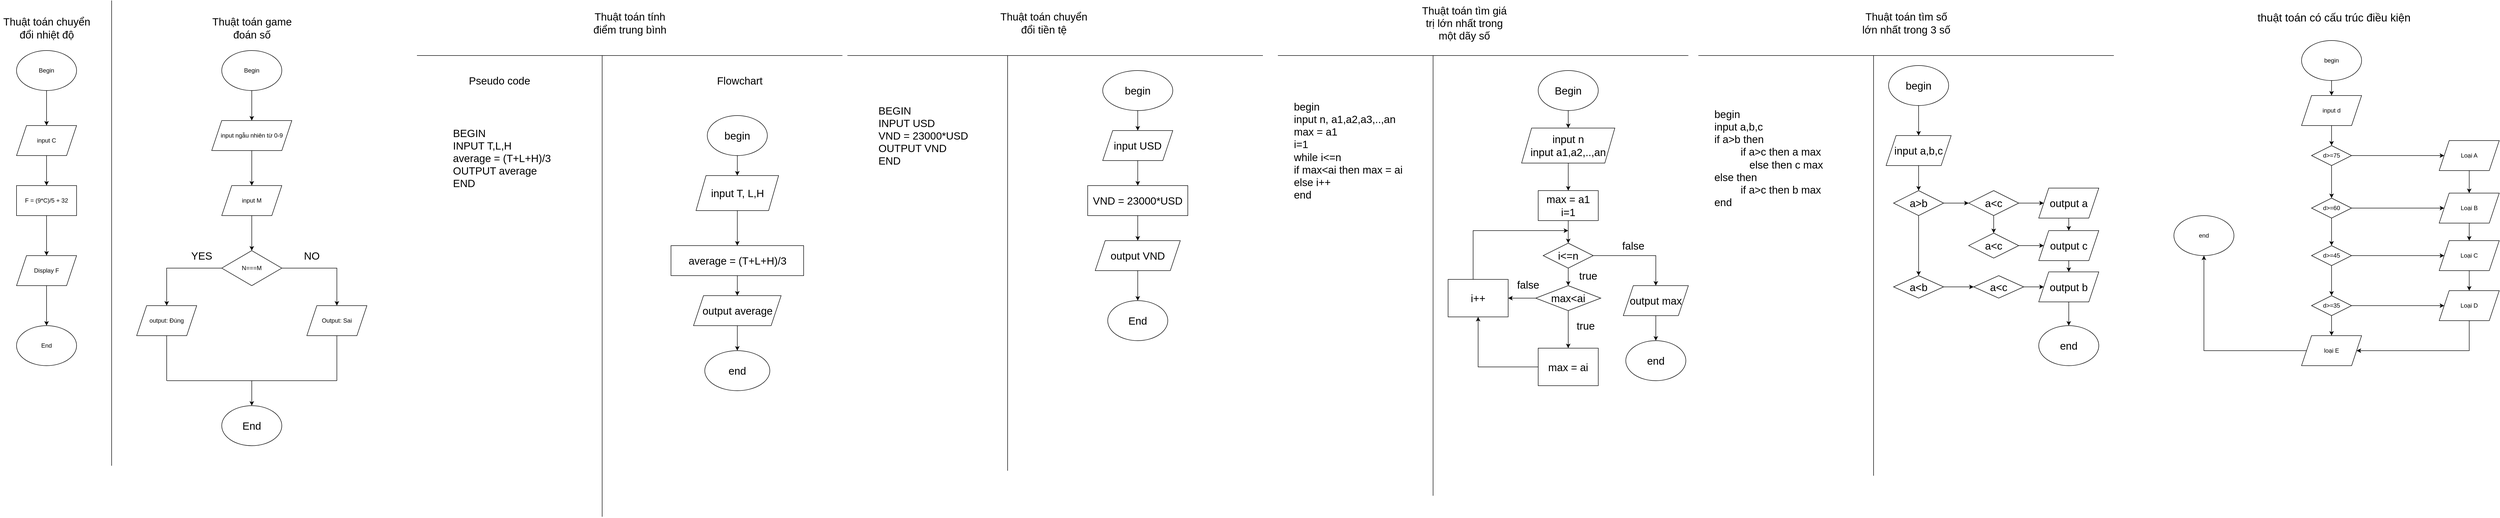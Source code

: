 <mxfile version="13.7.9" type="device"><diagram id="WIfAudCMwgCchS_trLzw" name="Page-1"><mxGraphModel dx="904" dy="567" grid="1" gridSize="10" guides="1" tooltips="1" connect="1" arrows="1" fold="1" page="1" pageScale="1" pageWidth="850" pageHeight="1100" math="0" shadow="0"><root><mxCell id="0"/><mxCell id="1" parent="0"/><mxCell id="JnDBuRIdVTkEspvH3c-V-14" value="" style="edgeStyle=orthogonalEdgeStyle;rounded=0;orthogonalLoop=1;jettySize=auto;html=1;" parent="1" source="JnDBuRIdVTkEspvH3c-V-12" target="JnDBuRIdVTkEspvH3c-V-13" edge="1"><mxGeometry relative="1" as="geometry"/></mxCell><mxCell id="JnDBuRIdVTkEspvH3c-V-12" value="Begin" style="ellipse;whiteSpace=wrap;html=1;" parent="1" vertex="1"><mxGeometry x="50" y="110" width="120" height="80" as="geometry"/></mxCell><mxCell id="JnDBuRIdVTkEspvH3c-V-16" value="" style="edgeStyle=orthogonalEdgeStyle;rounded=0;orthogonalLoop=1;jettySize=auto;html=1;" parent="1" source="JnDBuRIdVTkEspvH3c-V-13" target="JnDBuRIdVTkEspvH3c-V-15" edge="1"><mxGeometry relative="1" as="geometry"/></mxCell><mxCell id="JnDBuRIdVTkEspvH3c-V-13" value="input C" style="shape=parallelogram;perimeter=parallelogramPerimeter;whiteSpace=wrap;html=1;fixedSize=1;" parent="1" vertex="1"><mxGeometry x="50" y="260" width="120" height="60" as="geometry"/></mxCell><mxCell id="JnDBuRIdVTkEspvH3c-V-18" value="" style="edgeStyle=orthogonalEdgeStyle;rounded=0;orthogonalLoop=1;jettySize=auto;html=1;" parent="1" source="JnDBuRIdVTkEspvH3c-V-15" target="JnDBuRIdVTkEspvH3c-V-17" edge="1"><mxGeometry relative="1" as="geometry"/></mxCell><mxCell id="JnDBuRIdVTkEspvH3c-V-15" value="F = (9*C)/5 + 32" style="whiteSpace=wrap;html=1;" parent="1" vertex="1"><mxGeometry x="50" y="380" width="120" height="60" as="geometry"/></mxCell><mxCell id="JnDBuRIdVTkEspvH3c-V-20" value="" style="edgeStyle=orthogonalEdgeStyle;rounded=0;orthogonalLoop=1;jettySize=auto;html=1;" parent="1" source="JnDBuRIdVTkEspvH3c-V-17" target="JnDBuRIdVTkEspvH3c-V-19" edge="1"><mxGeometry relative="1" as="geometry"/></mxCell><mxCell id="JnDBuRIdVTkEspvH3c-V-17" value="Display F" style="shape=parallelogram;perimeter=parallelogramPerimeter;whiteSpace=wrap;html=1;fixedSize=1;" parent="1" vertex="1"><mxGeometry x="50" y="520" width="120" height="60" as="geometry"/></mxCell><mxCell id="JnDBuRIdVTkEspvH3c-V-19" value="End" style="ellipse;whiteSpace=wrap;html=1;" parent="1" vertex="1"><mxGeometry x="50" y="660" width="120" height="80" as="geometry"/></mxCell><mxCell id="JnDBuRIdVTkEspvH3c-V-21" value="Thuật toán chuyển đổi nhiệt độ" style="text;html=1;strokeColor=none;fillColor=none;align=center;verticalAlign=middle;whiteSpace=wrap;rounded=0;perimeterSpacing=3;fontSize=21;" parent="1" vertex="1"><mxGeometry x="17.5" y="30" width="185" height="70" as="geometry"/></mxCell><mxCell id="JnDBuRIdVTkEspvH3c-V-24" value="" style="edgeStyle=orthogonalEdgeStyle;rounded=0;orthogonalLoop=1;jettySize=auto;html=1;fontSize=21;" parent="1" source="JnDBuRIdVTkEspvH3c-V-22" target="JnDBuRIdVTkEspvH3c-V-23" edge="1"><mxGeometry relative="1" as="geometry"/></mxCell><mxCell id="JnDBuRIdVTkEspvH3c-V-22" value="Begin" style="ellipse;whiteSpace=wrap;html=1;" parent="1" vertex="1"><mxGeometry x="460" y="110" width="120" height="80" as="geometry"/></mxCell><mxCell id="JnDBuRIdVTkEspvH3c-V-26" value="" style="edgeStyle=orthogonalEdgeStyle;rounded=0;orthogonalLoop=1;jettySize=auto;html=1;fontSize=21;" parent="1" source="JnDBuRIdVTkEspvH3c-V-23" target="JnDBuRIdVTkEspvH3c-V-25" edge="1"><mxGeometry relative="1" as="geometry"/></mxCell><mxCell id="JnDBuRIdVTkEspvH3c-V-23" value="input ngẫu nhiên từ 0-9" style="shape=parallelogram;perimeter=parallelogramPerimeter;whiteSpace=wrap;html=1;fixedSize=1;" parent="1" vertex="1"><mxGeometry x="440" y="250" width="160" height="60" as="geometry"/></mxCell><mxCell id="JnDBuRIdVTkEspvH3c-V-28" value="" style="edgeStyle=orthogonalEdgeStyle;rounded=0;orthogonalLoop=1;jettySize=auto;html=1;fontSize=21;" parent="1" source="JnDBuRIdVTkEspvH3c-V-25" target="JnDBuRIdVTkEspvH3c-V-27" edge="1"><mxGeometry relative="1" as="geometry"/></mxCell><mxCell id="JnDBuRIdVTkEspvH3c-V-25" value="input M" style="shape=parallelogram;perimeter=parallelogramPerimeter;whiteSpace=wrap;html=1;fixedSize=1;" parent="1" vertex="1"><mxGeometry x="460" y="380" width="120" height="60" as="geometry"/></mxCell><mxCell id="JnDBuRIdVTkEspvH3c-V-30" value="" style="edgeStyle=orthogonalEdgeStyle;rounded=0;orthogonalLoop=1;jettySize=auto;html=1;fontSize=21;" parent="1" source="JnDBuRIdVTkEspvH3c-V-27" target="JnDBuRIdVTkEspvH3c-V-29" edge="1"><mxGeometry relative="1" as="geometry"/></mxCell><mxCell id="JnDBuRIdVTkEspvH3c-V-33" value="" style="edgeStyle=orthogonalEdgeStyle;rounded=0;orthogonalLoop=1;jettySize=auto;html=1;fontSize=21;" parent="1" source="JnDBuRIdVTkEspvH3c-V-27" target="JnDBuRIdVTkEspvH3c-V-32" edge="1"><mxGeometry relative="1" as="geometry"/></mxCell><mxCell id="JnDBuRIdVTkEspvH3c-V-27" value="N===M" style="rhombus;whiteSpace=wrap;html=1;" parent="1" vertex="1"><mxGeometry x="460" y="510" width="120" height="70" as="geometry"/></mxCell><mxCell id="JnDBuRIdVTkEspvH3c-V-29" value="output: Đúng" style="shape=parallelogram;perimeter=parallelogramPerimeter;whiteSpace=wrap;html=1;fixedSize=1;" parent="1" vertex="1"><mxGeometry x="290" y="620" width="120" height="60" as="geometry"/></mxCell><mxCell id="JnDBuRIdVTkEspvH3c-V-32" value="Output: Sai" style="shape=parallelogram;perimeter=parallelogramPerimeter;whiteSpace=wrap;html=1;fixedSize=1;" parent="1" vertex="1"><mxGeometry x="630" y="620" width="120" height="60" as="geometry"/></mxCell><mxCell id="JnDBuRIdVTkEspvH3c-V-38" value="End" style="ellipse;whiteSpace=wrap;html=1;fontSize=21;" parent="1" vertex="1"><mxGeometry x="460" y="820" width="120" height="80" as="geometry"/></mxCell><mxCell id="JnDBuRIdVTkEspvH3c-V-39" value="" style="endArrow=none;html=1;fontSize=21;" parent="1" edge="1"><mxGeometry width="50" height="50" relative="1" as="geometry"><mxPoint x="240" y="10" as="sourcePoint"/><mxPoint x="240" y="940" as="targetPoint"/></mxGeometry></mxCell><mxCell id="JnDBuRIdVTkEspvH3c-V-40" value="" style="endArrow=classic;html=1;fontSize=21;entryX=0.5;entryY=0;entryDx=0;entryDy=0;" parent="1" target="JnDBuRIdVTkEspvH3c-V-38" edge="1"><mxGeometry width="50" height="50" relative="1" as="geometry"><mxPoint x="520" y="770" as="sourcePoint"/><mxPoint x="350" y="780" as="targetPoint"/></mxGeometry></mxCell><mxCell id="JnDBuRIdVTkEspvH3c-V-41" value="" style="endArrow=none;html=1;fontSize=21;exitX=0.5;exitY=1;exitDx=0;exitDy=0;" parent="1" source="JnDBuRIdVTkEspvH3c-V-29" edge="1"><mxGeometry width="50" height="50" relative="1" as="geometry"><mxPoint x="450" y="840" as="sourcePoint"/><mxPoint x="350" y="770" as="targetPoint"/></mxGeometry></mxCell><mxCell id="JnDBuRIdVTkEspvH3c-V-43" value="" style="endArrow=none;html=1;fontSize=21;exitX=0.5;exitY=1;exitDx=0;exitDy=0;" parent="1" source="JnDBuRIdVTkEspvH3c-V-32" edge="1"><mxGeometry width="50" height="50" relative="1" as="geometry"><mxPoint x="450" y="840" as="sourcePoint"/><mxPoint x="690" y="770" as="targetPoint"/></mxGeometry></mxCell><mxCell id="JnDBuRIdVTkEspvH3c-V-44" value="YES" style="text;html=1;strokeColor=none;fillColor=none;align=center;verticalAlign=middle;whiteSpace=wrap;rounded=0;fontSize=21;" parent="1" vertex="1"><mxGeometry x="400" y="510" width="40" height="20" as="geometry"/></mxCell><mxCell id="JnDBuRIdVTkEspvH3c-V-45" value="NO" style="text;html=1;strokeColor=none;fillColor=none;align=center;verticalAlign=middle;whiteSpace=wrap;rounded=0;fontSize=21;" parent="1" vertex="1"><mxGeometry x="620" y="510" width="40" height="20" as="geometry"/></mxCell><mxCell id="JnDBuRIdVTkEspvH3c-V-47" value="" style="endArrow=none;html=1;fontSize=21;" parent="1" edge="1"><mxGeometry width="50" height="50" relative="1" as="geometry"><mxPoint x="350" y="770" as="sourcePoint"/><mxPoint x="690" y="770" as="targetPoint"/></mxGeometry></mxCell><mxCell id="JnDBuRIdVTkEspvH3c-V-48" value="Thuật toán game đoán số" style="text;html=1;strokeColor=none;fillColor=none;align=center;verticalAlign=middle;whiteSpace=wrap;rounded=0;perimeterSpacing=3;fontSize=21;" parent="1" vertex="1"><mxGeometry x="427.5" y="30" width="185" height="70" as="geometry"/></mxCell><mxCell id="JnDBuRIdVTkEspvH3c-V-56" value="" style="edgeStyle=orthogonalEdgeStyle;rounded=0;orthogonalLoop=1;jettySize=auto;html=1;fontSize=21;" parent="1" source="JnDBuRIdVTkEspvH3c-V-49" target="JnDBuRIdVTkEspvH3c-V-55" edge="1"><mxGeometry relative="1" as="geometry"/></mxCell><mxCell id="JnDBuRIdVTkEspvH3c-V-49" value="begin" style="ellipse;whiteSpace=wrap;html=1;fontSize=21;" parent="1" vertex="1"><mxGeometry x="1430" y="240" width="120" height="80" as="geometry"/></mxCell><mxCell id="JnDBuRIdVTkEspvH3c-V-50" value="Thuật toán tính điểm trung bình" style="text;html=1;strokeColor=none;fillColor=none;align=center;verticalAlign=middle;whiteSpace=wrap;rounded=0;perimeterSpacing=3;fontSize=21;" parent="1" vertex="1"><mxGeometry x="1183" y="20" width="185" height="70" as="geometry"/></mxCell><mxCell id="JnDBuRIdVTkEspvH3c-V-51" value="" style="endArrow=none;html=1;fontSize=21;" parent="1" edge="1"><mxGeometry width="50" height="50" relative="1" as="geometry"><mxPoint x="850" y="120" as="sourcePoint"/><mxPoint x="1700" y="120" as="targetPoint"/></mxGeometry></mxCell><mxCell id="JnDBuRIdVTkEspvH3c-V-52" value="" style="endArrow=none;html=1;fontSize=21;" parent="1" edge="1"><mxGeometry width="50" height="50" relative="1" as="geometry"><mxPoint x="1220" y="1042" as="sourcePoint"/><mxPoint x="1220" y="120" as="targetPoint"/></mxGeometry></mxCell><mxCell id="JnDBuRIdVTkEspvH3c-V-53" value="Pseudo code" style="text;html=1;strokeColor=none;fillColor=none;align=center;verticalAlign=middle;whiteSpace=wrap;rounded=0;fontSize=21;" parent="1" vertex="1"><mxGeometry x="940" y="160" width="150" height="20" as="geometry"/></mxCell><mxCell id="JnDBuRIdVTkEspvH3c-V-54" value="Flowchart" style="text;html=1;strokeColor=none;fillColor=none;align=center;verticalAlign=middle;whiteSpace=wrap;rounded=0;fontSize=21;" parent="1" vertex="1"><mxGeometry x="1470" y="160" width="50" height="20" as="geometry"/></mxCell><mxCell id="JnDBuRIdVTkEspvH3c-V-58" value="" style="edgeStyle=orthogonalEdgeStyle;rounded=0;orthogonalLoop=1;jettySize=auto;html=1;fontSize=21;" parent="1" source="JnDBuRIdVTkEspvH3c-V-55" target="JnDBuRIdVTkEspvH3c-V-57" edge="1"><mxGeometry relative="1" as="geometry"/></mxCell><mxCell id="JnDBuRIdVTkEspvH3c-V-55" value="input T, L,H" style="shape=parallelogram;perimeter=parallelogramPerimeter;whiteSpace=wrap;html=1;fixedSize=1;fontSize=21;" parent="1" vertex="1"><mxGeometry x="1407.5" y="360" width="165" height="70" as="geometry"/></mxCell><mxCell id="JnDBuRIdVTkEspvH3c-V-60" value="" style="edgeStyle=orthogonalEdgeStyle;rounded=0;orthogonalLoop=1;jettySize=auto;html=1;fontSize=21;" parent="1" source="JnDBuRIdVTkEspvH3c-V-57" target="JnDBuRIdVTkEspvH3c-V-59" edge="1"><mxGeometry relative="1" as="geometry"/></mxCell><mxCell id="JnDBuRIdVTkEspvH3c-V-57" value="average = (T+L+H)/3" style="whiteSpace=wrap;html=1;fontSize=21;" parent="1" vertex="1"><mxGeometry x="1357.5" y="500" width="265" height="60" as="geometry"/></mxCell><mxCell id="JnDBuRIdVTkEspvH3c-V-62" value="" style="edgeStyle=orthogonalEdgeStyle;rounded=0;orthogonalLoop=1;jettySize=auto;html=1;fontSize=21;" parent="1" source="JnDBuRIdVTkEspvH3c-V-59" target="JnDBuRIdVTkEspvH3c-V-61" edge="1"><mxGeometry relative="1" as="geometry"/></mxCell><mxCell id="JnDBuRIdVTkEspvH3c-V-59" value="output average" style="shape=parallelogram;perimeter=parallelogramPerimeter;whiteSpace=wrap;html=1;fixedSize=1;fontSize=21;" parent="1" vertex="1"><mxGeometry x="1402.5" y="600" width="175" height="60" as="geometry"/></mxCell><mxCell id="JnDBuRIdVTkEspvH3c-V-61" value="end" style="ellipse;whiteSpace=wrap;html=1;fontSize=21;" parent="1" vertex="1"><mxGeometry x="1425" y="710" width="130" height="80" as="geometry"/></mxCell><mxCell id="JnDBuRIdVTkEspvH3c-V-63" value="BEGIN&lt;br&gt;INPUT T,L,H&lt;br&gt;average = (T+L+H)/3&lt;br&gt;OUTPUT average&lt;br&gt;END" style="text;html=1;strokeColor=none;fillColor=none;align=left;verticalAlign=middle;whiteSpace=wrap;rounded=0;fontSize=21;" parent="1" vertex="1"><mxGeometry x="920" y="250" width="220" height="150" as="geometry"/></mxCell><mxCell id="JnDBuRIdVTkEspvH3c-V-64" value="Thuật toán chuyển đổi tiền tệ" style="text;html=1;strokeColor=none;fillColor=none;align=center;verticalAlign=middle;whiteSpace=wrap;rounded=0;perimeterSpacing=3;fontSize=21;" parent="1" vertex="1"><mxGeometry x="2010" y="20" width="185" height="70" as="geometry"/></mxCell><mxCell id="JnDBuRIdVTkEspvH3c-V-65" value="" style="endArrow=none;html=1;fontSize=21;" parent="1" edge="1"><mxGeometry width="50" height="50" relative="1" as="geometry"><mxPoint x="1710" y="120" as="sourcePoint"/><mxPoint x="2540" y="120" as="targetPoint"/></mxGeometry></mxCell><mxCell id="JnDBuRIdVTkEspvH3c-V-66" value="" style="endArrow=none;html=1;fontSize=21;" parent="1" edge="1"><mxGeometry width="50" height="50" relative="1" as="geometry"><mxPoint x="2030" y="120" as="sourcePoint"/><mxPoint x="2030" y="950" as="targetPoint"/></mxGeometry></mxCell><mxCell id="JnDBuRIdVTkEspvH3c-V-70" value="" style="edgeStyle=orthogonalEdgeStyle;rounded=0;orthogonalLoop=1;jettySize=auto;html=1;fontSize=21;" parent="1" source="JnDBuRIdVTkEspvH3c-V-68" target="JnDBuRIdVTkEspvH3c-V-69" edge="1"><mxGeometry relative="1" as="geometry"/></mxCell><mxCell id="JnDBuRIdVTkEspvH3c-V-68" value="begin" style="ellipse;whiteSpace=wrap;html=1;fontSize=21;" parent="1" vertex="1"><mxGeometry x="2220" y="150" width="140" height="80" as="geometry"/></mxCell><mxCell id="JnDBuRIdVTkEspvH3c-V-72" value="" style="edgeStyle=orthogonalEdgeStyle;rounded=0;orthogonalLoop=1;jettySize=auto;html=1;fontSize=21;" parent="1" source="JnDBuRIdVTkEspvH3c-V-69" target="JnDBuRIdVTkEspvH3c-V-71" edge="1"><mxGeometry relative="1" as="geometry"/></mxCell><mxCell id="JnDBuRIdVTkEspvH3c-V-69" value="input USD" style="shape=parallelogram;perimeter=parallelogramPerimeter;whiteSpace=wrap;html=1;fixedSize=1;fontSize=21;" parent="1" vertex="1"><mxGeometry x="2220" y="270" width="140" height="60" as="geometry"/></mxCell><mxCell id="JnDBuRIdVTkEspvH3c-V-74" value="" style="edgeStyle=orthogonalEdgeStyle;rounded=0;orthogonalLoop=1;jettySize=auto;html=1;fontSize=21;" parent="1" source="JnDBuRIdVTkEspvH3c-V-71" target="JnDBuRIdVTkEspvH3c-V-73" edge="1"><mxGeometry relative="1" as="geometry"/></mxCell><mxCell id="JnDBuRIdVTkEspvH3c-V-71" value="VND = 23000*USD" style="whiteSpace=wrap;html=1;fontSize=21;" parent="1" vertex="1"><mxGeometry x="2190" y="380" width="200" height="60" as="geometry"/></mxCell><mxCell id="JnDBuRIdVTkEspvH3c-V-76" value="" style="edgeStyle=orthogonalEdgeStyle;rounded=0;orthogonalLoop=1;jettySize=auto;html=1;fontSize=21;" parent="1" source="JnDBuRIdVTkEspvH3c-V-73" target="JnDBuRIdVTkEspvH3c-V-75" edge="1"><mxGeometry relative="1" as="geometry"/></mxCell><mxCell id="JnDBuRIdVTkEspvH3c-V-73" value="output VND" style="shape=parallelogram;perimeter=parallelogramPerimeter;whiteSpace=wrap;html=1;fixedSize=1;fontSize=21;" parent="1" vertex="1"><mxGeometry x="2205" y="490" width="170" height="60" as="geometry"/></mxCell><mxCell id="JnDBuRIdVTkEspvH3c-V-75" value="End" style="ellipse;whiteSpace=wrap;html=1;fontSize=21;" parent="1" vertex="1"><mxGeometry x="2230" y="610" width="120" height="80" as="geometry"/></mxCell><mxCell id="JnDBuRIdVTkEspvH3c-V-78" value="BEGIN&lt;br&gt;INPUT USD&lt;br&gt;VND = 23000*USD&lt;br&gt;OUTPUT VND&lt;br&gt;END" style="text;html=1;align=left;verticalAlign=middle;resizable=0;points=[];autosize=1;fontSize=21;" parent="1" vertex="1"><mxGeometry x="1770" y="215" width="190" height="130" as="geometry"/></mxCell><mxCell id="JnDBuRIdVTkEspvH3c-V-80" value="" style="endArrow=none;html=1;fontSize=21;" parent="1" edge="1"><mxGeometry width="50" height="50" relative="1" as="geometry"><mxPoint x="2570" y="120" as="sourcePoint"/><mxPoint x="3390" y="120" as="targetPoint"/></mxGeometry></mxCell><mxCell id="JnDBuRIdVTkEspvH3c-V-81" value="Thuật toán tìm giá trị lớn nhất trong một dãy số" style="text;html=1;strokeColor=none;fillColor=none;align=center;verticalAlign=middle;whiteSpace=wrap;rounded=0;perimeterSpacing=3;fontSize=21;" parent="1" vertex="1"><mxGeometry x="2850" y="20" width="185" height="70" as="geometry"/></mxCell><mxCell id="JnDBuRIdVTkEspvH3c-V-82" value="" style="endArrow=none;html=1;fontSize=21;" parent="1" edge="1"><mxGeometry width="50" height="50" relative="1" as="geometry"><mxPoint x="2880" y="120" as="sourcePoint"/><mxPoint x="2880" y="1000" as="targetPoint"/></mxGeometry></mxCell><mxCell id="JnDBuRIdVTkEspvH3c-V-85" value="" style="edgeStyle=orthogonalEdgeStyle;rounded=0;orthogonalLoop=1;jettySize=auto;html=1;fontSize=21;" parent="1" source="JnDBuRIdVTkEspvH3c-V-83" target="JnDBuRIdVTkEspvH3c-V-84" edge="1"><mxGeometry relative="1" as="geometry"/></mxCell><mxCell id="JnDBuRIdVTkEspvH3c-V-83" value="Begin" style="ellipse;whiteSpace=wrap;html=1;fontSize=21;" parent="1" vertex="1"><mxGeometry x="3090" y="150" width="120" height="80" as="geometry"/></mxCell><mxCell id="JnDBuRIdVTkEspvH3c-V-107" value="" style="edgeStyle=orthogonalEdgeStyle;rounded=0;orthogonalLoop=1;jettySize=auto;html=1;fontSize=21;" parent="1" source="JnDBuRIdVTkEspvH3c-V-84" target="JnDBuRIdVTkEspvH3c-V-106" edge="1"><mxGeometry relative="1" as="geometry"/></mxCell><mxCell id="JnDBuRIdVTkEspvH3c-V-84" value="input n&lt;br&gt;input a1,a2,..,an" style="shape=parallelogram;perimeter=parallelogramPerimeter;whiteSpace=wrap;html=1;fixedSize=1;fontSize=21;" parent="1" vertex="1"><mxGeometry x="3056.88" y="265" width="186.25" height="70" as="geometry"/></mxCell><mxCell id="JnDBuRIdVTkEspvH3c-V-105" value="begin&lt;br&gt;input n, a1,a2,a3,..,an&lt;br&gt;max = a1&lt;br&gt;i=1&lt;br&gt;while i&amp;lt;=n&lt;br&gt;if max&amp;lt;ai then max = ai&lt;br&gt;else i++&lt;br&gt;end" style="text;html=1;strokeColor=none;fillColor=none;align=left;verticalAlign=middle;whiteSpace=wrap;rounded=0;fontSize=21;" parent="1" vertex="1"><mxGeometry x="2600" y="180" width="230" height="260" as="geometry"/></mxCell><mxCell id="JnDBuRIdVTkEspvH3c-V-109" value="" style="edgeStyle=orthogonalEdgeStyle;rounded=0;orthogonalLoop=1;jettySize=auto;html=1;fontSize=21;" parent="1" source="JnDBuRIdVTkEspvH3c-V-106" target="JnDBuRIdVTkEspvH3c-V-108" edge="1"><mxGeometry relative="1" as="geometry"/></mxCell><mxCell id="JnDBuRIdVTkEspvH3c-V-120" value="" style="edgeStyle=orthogonalEdgeStyle;rounded=0;orthogonalLoop=1;jettySize=auto;html=1;fontSize=21;exitX=1;exitY=0.5;exitDx=0;exitDy=0;" parent="1" source="JnDBuRIdVTkEspvH3c-V-108" target="JnDBuRIdVTkEspvH3c-V-119" edge="1"><mxGeometry relative="1" as="geometry"><Array as="points"><mxPoint x="3325" y="520"/></Array></mxGeometry></mxCell><mxCell id="JnDBuRIdVTkEspvH3c-V-106" value="max = a1&lt;br&gt;i=1" style="whiteSpace=wrap;html=1;fontSize=21;" parent="1" vertex="1"><mxGeometry x="3089.995" y="390" width="120" height="60" as="geometry"/></mxCell><mxCell id="JnDBuRIdVTkEspvH3c-V-111" value="" style="edgeStyle=orthogonalEdgeStyle;rounded=0;orthogonalLoop=1;jettySize=auto;html=1;fontSize=21;" parent="1" source="JnDBuRIdVTkEspvH3c-V-108" target="JnDBuRIdVTkEspvH3c-V-110" edge="1"><mxGeometry relative="1" as="geometry"/></mxCell><mxCell id="JnDBuRIdVTkEspvH3c-V-108" value="i&amp;lt;=n" style="rhombus;whiteSpace=wrap;html=1;fontSize=21;" parent="1" vertex="1"><mxGeometry x="3099.99" y="495" width="100" height="50" as="geometry"/></mxCell><mxCell id="JnDBuRIdVTkEspvH3c-V-113" value="" style="edgeStyle=orthogonalEdgeStyle;rounded=0;orthogonalLoop=1;jettySize=auto;html=1;fontSize=21;" parent="1" source="JnDBuRIdVTkEspvH3c-V-110" target="JnDBuRIdVTkEspvH3c-V-112" edge="1"><mxGeometry relative="1" as="geometry"/></mxCell><mxCell id="JnDBuRIdVTkEspvH3c-V-125" style="edgeStyle=orthogonalEdgeStyle;rounded=0;orthogonalLoop=1;jettySize=auto;html=1;exitX=0;exitY=0.5;exitDx=0;exitDy=0;entryX=1;entryY=0.5;entryDx=0;entryDy=0;fontSize=21;" parent="1" source="JnDBuRIdVTkEspvH3c-V-110" target="JnDBuRIdVTkEspvH3c-V-114" edge="1"><mxGeometry relative="1" as="geometry"/></mxCell><mxCell id="JnDBuRIdVTkEspvH3c-V-110" value="max&amp;lt;ai" style="rhombus;whiteSpace=wrap;html=1;fontSize=21;" parent="1" vertex="1"><mxGeometry x="3084.99" y="580" width="130.01" height="50" as="geometry"/></mxCell><mxCell id="JnDBuRIdVTkEspvH3c-V-115" value="" style="edgeStyle=orthogonalEdgeStyle;rounded=0;orthogonalLoop=1;jettySize=auto;html=1;fontSize=21;" parent="1" source="JnDBuRIdVTkEspvH3c-V-112" target="JnDBuRIdVTkEspvH3c-V-114" edge="1"><mxGeometry relative="1" as="geometry"/></mxCell><mxCell id="JnDBuRIdVTkEspvH3c-V-112" value="max = ai" style="whiteSpace=wrap;html=1;fontSize=21;" parent="1" vertex="1"><mxGeometry x="3089.99" y="705" width="120" height="75" as="geometry"/></mxCell><mxCell id="JnDBuRIdVTkEspvH3c-V-116" style="edgeStyle=orthogonalEdgeStyle;rounded=0;orthogonalLoop=1;jettySize=auto;html=1;fontSize=21;" parent="1" source="JnDBuRIdVTkEspvH3c-V-114" edge="1"><mxGeometry relative="1" as="geometry"><mxPoint x="3150" y="470" as="targetPoint"/><Array as="points"><mxPoint x="2960" y="470"/></Array></mxGeometry></mxCell><mxCell id="JnDBuRIdVTkEspvH3c-V-114" value="i++" style="whiteSpace=wrap;html=1;fontSize=21;" parent="1" vertex="1"><mxGeometry x="2910" y="567.5" width="120" height="75" as="geometry"/></mxCell><mxCell id="JnDBuRIdVTkEspvH3c-V-123" value="" style="edgeStyle=orthogonalEdgeStyle;rounded=0;orthogonalLoop=1;jettySize=auto;html=1;fontSize=21;" parent="1" source="JnDBuRIdVTkEspvH3c-V-119" target="JnDBuRIdVTkEspvH3c-V-122" edge="1"><mxGeometry relative="1" as="geometry"/></mxCell><mxCell id="JnDBuRIdVTkEspvH3c-V-119" value="output max" style="shape=parallelogram;perimeter=parallelogramPerimeter;whiteSpace=wrap;html=1;fixedSize=1;fontSize=21;" parent="1" vertex="1"><mxGeometry x="3260" y="580" width="130.01" height="60" as="geometry"/></mxCell><mxCell id="JnDBuRIdVTkEspvH3c-V-122" value="end" style="ellipse;whiteSpace=wrap;html=1;fontSize=21;" parent="1" vertex="1"><mxGeometry x="3265.005" y="690" width="120" height="80" as="geometry"/></mxCell><mxCell id="JnDBuRIdVTkEspvH3c-V-124" style="edgeStyle=orthogonalEdgeStyle;rounded=0;orthogonalLoop=1;jettySize=auto;html=1;exitX=0.5;exitY=1;exitDx=0;exitDy=0;fontSize=21;" parent="1" source="JnDBuRIdVTkEspvH3c-V-119" target="JnDBuRIdVTkEspvH3c-V-119" edge="1"><mxGeometry relative="1" as="geometry"/></mxCell><mxCell id="JnDBuRIdVTkEspvH3c-V-126" value="true" style="text;html=1;strokeColor=none;fillColor=none;align=center;verticalAlign=middle;whiteSpace=wrap;rounded=0;fontSize=21;" parent="1" vertex="1"><mxGeometry x="3160" y="550" width="60" height="20" as="geometry"/></mxCell><mxCell id="JnDBuRIdVTkEspvH3c-V-128" value="true" style="text;html=1;strokeColor=none;fillColor=none;align=center;verticalAlign=middle;whiteSpace=wrap;rounded=0;fontSize=21;" parent="1" vertex="1"><mxGeometry x="3155" y="650" width="60" height="20" as="geometry"/></mxCell><mxCell id="JnDBuRIdVTkEspvH3c-V-132" value="false" style="text;html=1;strokeColor=none;fillColor=none;align=center;verticalAlign=middle;whiteSpace=wrap;rounded=0;fontSize=21;" parent="1" vertex="1"><mxGeometry x="3250" y="490" width="60" height="20" as="geometry"/></mxCell><mxCell id="JnDBuRIdVTkEspvH3c-V-135" value="false" style="text;html=1;strokeColor=none;fillColor=none;align=center;verticalAlign=middle;whiteSpace=wrap;rounded=0;fontSize=21;" parent="1" vertex="1"><mxGeometry x="3039.99" y="567.5" width="60" height="20" as="geometry"/></mxCell><mxCell id="JnDBuRIdVTkEspvH3c-V-136" value="Thuật toán tìm số lớn nhất trong 3 số" style="text;html=1;strokeColor=none;fillColor=none;align=center;verticalAlign=middle;whiteSpace=wrap;rounded=0;perimeterSpacing=3;fontSize=21;" parent="1" vertex="1"><mxGeometry x="3733" y="20" width="185" height="70" as="geometry"/></mxCell><mxCell id="JnDBuRIdVTkEspvH3c-V-137" value="" style="endArrow=none;html=1;fontSize=21;" parent="1" edge="1"><mxGeometry width="50" height="50" relative="1" as="geometry"><mxPoint x="3410" y="120" as="sourcePoint"/><mxPoint x="4240" y="120" as="targetPoint"/></mxGeometry></mxCell><mxCell id="JnDBuRIdVTkEspvH3c-V-138" value="" style="endArrow=none;html=1;fontSize=21;" parent="1" edge="1"><mxGeometry width="50" height="50" relative="1" as="geometry"><mxPoint x="3760" y="960" as="sourcePoint"/><mxPoint x="3760" y="120" as="targetPoint"/></mxGeometry></mxCell><mxCell id="JnDBuRIdVTkEspvH3c-V-139" value="begin&lt;br&gt;input a,b,c&lt;br&gt;if a&amp;gt;b then&lt;br&gt;&amp;nbsp; &amp;nbsp; &amp;nbsp; &amp;nbsp; &amp;nbsp;if a&amp;gt;c then a max&lt;br&gt;&amp;nbsp; &amp;nbsp; &amp;nbsp; &amp;nbsp; &amp;nbsp; &amp;nbsp; else then c max&lt;br&gt;else then&lt;br&gt;&amp;nbsp; &amp;nbsp; &amp;nbsp; &amp;nbsp; &amp;nbsp;if a&amp;gt;c then b max&lt;br&gt;end" style="text;html=1;strokeColor=none;fillColor=none;align=left;verticalAlign=middle;whiteSpace=wrap;rounded=0;fontSize=21;" parent="1" vertex="1"><mxGeometry x="3440" y="195" width="230" height="260" as="geometry"/></mxCell><mxCell id="JnDBuRIdVTkEspvH3c-V-142" value="" style="edgeStyle=orthogonalEdgeStyle;rounded=0;orthogonalLoop=1;jettySize=auto;html=1;fontSize=21;" parent="1" source="JnDBuRIdVTkEspvH3c-V-140" target="JnDBuRIdVTkEspvH3c-V-141" edge="1"><mxGeometry relative="1" as="geometry"/></mxCell><mxCell id="JnDBuRIdVTkEspvH3c-V-140" value="begin" style="ellipse;whiteSpace=wrap;html=1;fontSize=21;align=center;" parent="1" vertex="1"><mxGeometry x="3790" y="140" width="120" height="80" as="geometry"/></mxCell><mxCell id="JnDBuRIdVTkEspvH3c-V-144" value="" style="edgeStyle=orthogonalEdgeStyle;rounded=0;orthogonalLoop=1;jettySize=auto;html=1;fontSize=21;" parent="1" source="JnDBuRIdVTkEspvH3c-V-141" target="JnDBuRIdVTkEspvH3c-V-143" edge="1"><mxGeometry relative="1" as="geometry"/></mxCell><mxCell id="JnDBuRIdVTkEspvH3c-V-141" value="input a,b,c" style="shape=parallelogram;perimeter=parallelogramPerimeter;whiteSpace=wrap;html=1;fixedSize=1;fontSize=21;align=center;" parent="1" vertex="1"><mxGeometry x="3785" y="280" width="130" height="60" as="geometry"/></mxCell><mxCell id="JnDBuRIdVTkEspvH3c-V-148" value="" style="edgeStyle=orthogonalEdgeStyle;rounded=0;orthogonalLoop=1;jettySize=auto;html=1;fontSize=21;" parent="1" source="JnDBuRIdVTkEspvH3c-V-143" target="JnDBuRIdVTkEspvH3c-V-147" edge="1"><mxGeometry relative="1" as="geometry"/></mxCell><mxCell id="JnDBuRIdVTkEspvH3c-V-154" value="" style="edgeStyle=orthogonalEdgeStyle;rounded=0;orthogonalLoop=1;jettySize=auto;html=1;fontSize=21;" parent="1" source="JnDBuRIdVTkEspvH3c-V-143" target="JnDBuRIdVTkEspvH3c-V-153" edge="1"><mxGeometry relative="1" as="geometry"/></mxCell><mxCell id="JnDBuRIdVTkEspvH3c-V-143" value="a&amp;gt;b" style="rhombus;whiteSpace=wrap;html=1;fontSize=21;align=center;" parent="1" vertex="1"><mxGeometry x="3800" y="390" width="100" height="50" as="geometry"/></mxCell><mxCell id="JnDBuRIdVTkEspvH3c-V-152" value="" style="edgeStyle=orthogonalEdgeStyle;rounded=0;orthogonalLoop=1;jettySize=auto;html=1;fontSize=21;" parent="1" source="JnDBuRIdVTkEspvH3c-V-147" target="JnDBuRIdVTkEspvH3c-V-151" edge="1"><mxGeometry relative="1" as="geometry"/></mxCell><mxCell id="JnDBuRIdVTkEspvH3c-V-156" value="" style="edgeStyle=orthogonalEdgeStyle;rounded=0;orthogonalLoop=1;jettySize=auto;html=1;fontSize=21;" parent="1" source="JnDBuRIdVTkEspvH3c-V-147" target="JnDBuRIdVTkEspvH3c-V-155" edge="1"><mxGeometry relative="1" as="geometry"/></mxCell><mxCell id="JnDBuRIdVTkEspvH3c-V-147" value="a&amp;lt;c" style="rhombus;whiteSpace=wrap;html=1;fontSize=21;align=center;" parent="1" vertex="1"><mxGeometry x="3950" y="390" width="100" height="50" as="geometry"/></mxCell><mxCell id="JnDBuRIdVTkEspvH3c-V-166" style="edgeStyle=orthogonalEdgeStyle;rounded=0;orthogonalLoop=1;jettySize=auto;html=1;exitX=0.5;exitY=1;exitDx=0;exitDy=0;fontSize=21;" parent="1" source="JnDBuRIdVTkEspvH3c-V-151" target="JnDBuRIdVTkEspvH3c-V-159" edge="1"><mxGeometry relative="1" as="geometry"/></mxCell><mxCell id="JnDBuRIdVTkEspvH3c-V-151" value="output a" style="shape=parallelogram;perimeter=parallelogramPerimeter;whiteSpace=wrap;html=1;fixedSize=1;fontSize=21;" parent="1" vertex="1"><mxGeometry x="4090" y="385" width="120" height="60" as="geometry"/></mxCell><mxCell id="JnDBuRIdVTkEspvH3c-V-162" value="" style="edgeStyle=orthogonalEdgeStyle;rounded=0;orthogonalLoop=1;jettySize=auto;html=1;fontSize=21;" parent="1" source="JnDBuRIdVTkEspvH3c-V-153" target="JnDBuRIdVTkEspvH3c-V-161" edge="1"><mxGeometry relative="1" as="geometry"/></mxCell><mxCell id="JnDBuRIdVTkEspvH3c-V-153" value="a&amp;lt;b" style="rhombus;whiteSpace=wrap;html=1;fontSize=21;" parent="1" vertex="1"><mxGeometry x="3800" y="560" width="100" height="45" as="geometry"/></mxCell><mxCell id="JnDBuRIdVTkEspvH3c-V-160" style="edgeStyle=orthogonalEdgeStyle;rounded=0;orthogonalLoop=1;jettySize=auto;html=1;exitX=1;exitY=0.5;exitDx=0;exitDy=0;entryX=0;entryY=0.5;entryDx=0;entryDy=0;fontSize=21;" parent="1" source="JnDBuRIdVTkEspvH3c-V-155" target="JnDBuRIdVTkEspvH3c-V-159" edge="1"><mxGeometry relative="1" as="geometry"/></mxCell><mxCell id="JnDBuRIdVTkEspvH3c-V-155" value="a&amp;lt;c" style="rhombus;whiteSpace=wrap;html=1;fontSize=21;align=center;" parent="1" vertex="1"><mxGeometry x="3950" y="475" width="100" height="50" as="geometry"/></mxCell><mxCell id="JnDBuRIdVTkEspvH3c-V-167" style="edgeStyle=orthogonalEdgeStyle;rounded=0;orthogonalLoop=1;jettySize=auto;html=1;exitX=0.5;exitY=1;exitDx=0;exitDy=0;fontSize=21;" parent="1" source="JnDBuRIdVTkEspvH3c-V-159" target="JnDBuRIdVTkEspvH3c-V-164" edge="1"><mxGeometry relative="1" as="geometry"/></mxCell><mxCell id="JnDBuRIdVTkEspvH3c-V-159" value="output c" style="shape=parallelogram;perimeter=parallelogramPerimeter;whiteSpace=wrap;html=1;fixedSize=1;fontSize=21;align=center;" parent="1" vertex="1"><mxGeometry x="4090" y="470" width="120" height="60" as="geometry"/></mxCell><mxCell id="JnDBuRIdVTkEspvH3c-V-165" style="edgeStyle=orthogonalEdgeStyle;rounded=0;orthogonalLoop=1;jettySize=auto;html=1;exitX=1;exitY=0.5;exitDx=0;exitDy=0;entryX=0;entryY=0.5;entryDx=0;entryDy=0;fontSize=21;" parent="1" source="JnDBuRIdVTkEspvH3c-V-161" target="JnDBuRIdVTkEspvH3c-V-164" edge="1"><mxGeometry relative="1" as="geometry"/></mxCell><mxCell id="JnDBuRIdVTkEspvH3c-V-161" value="a&amp;lt;c" style="rhombus;whiteSpace=wrap;html=1;fontSize=21;" parent="1" vertex="1"><mxGeometry x="3960" y="560" width="100" height="45" as="geometry"/></mxCell><mxCell id="JnDBuRIdVTkEspvH3c-V-169" value="" style="edgeStyle=orthogonalEdgeStyle;rounded=0;orthogonalLoop=1;jettySize=auto;html=1;fontSize=21;" parent="1" source="JnDBuRIdVTkEspvH3c-V-164" target="JnDBuRIdVTkEspvH3c-V-168" edge="1"><mxGeometry relative="1" as="geometry"/></mxCell><mxCell id="JnDBuRIdVTkEspvH3c-V-164" value="output b" style="shape=parallelogram;perimeter=parallelogramPerimeter;whiteSpace=wrap;html=1;fixedSize=1;fontSize=21;align=center;" parent="1" vertex="1"><mxGeometry x="4090" y="552.5" width="120" height="60" as="geometry"/></mxCell><mxCell id="JnDBuRIdVTkEspvH3c-V-168" value="end" style="ellipse;whiteSpace=wrap;html=1;fontSize=21;" parent="1" vertex="1"><mxGeometry x="4090" y="660" width="120" height="80" as="geometry"/></mxCell><mxCell id="lIZpFiaITxIRrIeTGDD1-5" value="" style="edgeStyle=orthogonalEdgeStyle;rounded=0;orthogonalLoop=1;jettySize=auto;html=1;fontSize=22;" edge="1" parent="1" source="lIZpFiaITxIRrIeTGDD1-1" target="lIZpFiaITxIRrIeTGDD1-4"><mxGeometry relative="1" as="geometry"/></mxCell><mxCell id="lIZpFiaITxIRrIeTGDD1-1" value="begin" style="ellipse;whiteSpace=wrap;html=1;" vertex="1" parent="1"><mxGeometry x="4615" y="90" width="120" height="80" as="geometry"/></mxCell><mxCell id="lIZpFiaITxIRrIeTGDD1-3" value="thuật toán có cấu trúc điều kiện" style="text;html=1;strokeColor=none;fillColor=none;align=center;verticalAlign=middle;whiteSpace=wrap;rounded=0;fontSize=22;" vertex="1" parent="1"><mxGeometry x="4520" y="20" width="320" height="50" as="geometry"/></mxCell><mxCell id="lIZpFiaITxIRrIeTGDD1-7" value="" style="edgeStyle=orthogonalEdgeStyle;rounded=0;orthogonalLoop=1;jettySize=auto;html=1;fontSize=22;" edge="1" parent="1" source="lIZpFiaITxIRrIeTGDD1-4" target="lIZpFiaITxIRrIeTGDD1-6"><mxGeometry relative="1" as="geometry"/></mxCell><mxCell id="lIZpFiaITxIRrIeTGDD1-4" value="input d" style="shape=parallelogram;perimeter=parallelogramPerimeter;whiteSpace=wrap;html=1;fixedSize=1;" vertex="1" parent="1"><mxGeometry x="4615" y="200" width="120" height="60" as="geometry"/></mxCell><mxCell id="lIZpFiaITxIRrIeTGDD1-9" value="" style="edgeStyle=orthogonalEdgeStyle;rounded=0;orthogonalLoop=1;jettySize=auto;html=1;fontSize=22;" edge="1" parent="1" source="lIZpFiaITxIRrIeTGDD1-6" target="lIZpFiaITxIRrIeTGDD1-8"><mxGeometry relative="1" as="geometry"/></mxCell><mxCell id="lIZpFiaITxIRrIeTGDD1-19" value="" style="edgeStyle=orthogonalEdgeStyle;rounded=0;orthogonalLoop=1;jettySize=auto;html=1;fontSize=22;" edge="1" parent="1" source="lIZpFiaITxIRrIeTGDD1-6" target="lIZpFiaITxIRrIeTGDD1-18"><mxGeometry relative="1" as="geometry"/></mxCell><mxCell id="lIZpFiaITxIRrIeTGDD1-6" value="d&amp;gt;=75" style="rhombus;whiteSpace=wrap;html=1;" vertex="1" parent="1"><mxGeometry x="4635" y="300" width="80" height="40" as="geometry"/></mxCell><mxCell id="lIZpFiaITxIRrIeTGDD1-13" value="" style="edgeStyle=orthogonalEdgeStyle;rounded=0;orthogonalLoop=1;jettySize=auto;html=1;fontSize=22;" edge="1" parent="1" source="lIZpFiaITxIRrIeTGDD1-8" target="lIZpFiaITxIRrIeTGDD1-12"><mxGeometry relative="1" as="geometry"/></mxCell><mxCell id="lIZpFiaITxIRrIeTGDD1-24" style="edgeStyle=orthogonalEdgeStyle;rounded=0;orthogonalLoop=1;jettySize=auto;html=1;exitX=1;exitY=0.5;exitDx=0;exitDy=0;entryX=0;entryY=0.5;entryDx=0;entryDy=0;fontSize=22;" edge="1" parent="1" source="lIZpFiaITxIRrIeTGDD1-8" target="lIZpFiaITxIRrIeTGDD1-21"><mxGeometry relative="1" as="geometry"/></mxCell><mxCell id="lIZpFiaITxIRrIeTGDD1-8" value="d&amp;gt;=60" style="rhombus;whiteSpace=wrap;html=1;" vertex="1" parent="1"><mxGeometry x="4635" y="405" width="80" height="40" as="geometry"/></mxCell><mxCell id="lIZpFiaITxIRrIeTGDD1-15" value="" style="edgeStyle=orthogonalEdgeStyle;rounded=0;orthogonalLoop=1;jettySize=auto;html=1;fontSize=22;" edge="1" parent="1" source="lIZpFiaITxIRrIeTGDD1-12" target="lIZpFiaITxIRrIeTGDD1-14"><mxGeometry relative="1" as="geometry"/></mxCell><mxCell id="lIZpFiaITxIRrIeTGDD1-25" style="edgeStyle=orthogonalEdgeStyle;rounded=0;orthogonalLoop=1;jettySize=auto;html=1;exitX=1;exitY=0.5;exitDx=0;exitDy=0;fontSize=22;" edge="1" parent="1" source="lIZpFiaITxIRrIeTGDD1-12" target="lIZpFiaITxIRrIeTGDD1-22"><mxGeometry relative="1" as="geometry"/></mxCell><mxCell id="lIZpFiaITxIRrIeTGDD1-12" value="d&amp;gt;=45" style="rhombus;whiteSpace=wrap;html=1;" vertex="1" parent="1"><mxGeometry x="4635" y="500" width="80" height="40" as="geometry"/></mxCell><mxCell id="lIZpFiaITxIRrIeTGDD1-17" value="" style="edgeStyle=orthogonalEdgeStyle;rounded=0;orthogonalLoop=1;jettySize=auto;html=1;fontSize=22;" edge="1" parent="1" source="lIZpFiaITxIRrIeTGDD1-14" target="lIZpFiaITxIRrIeTGDD1-16"><mxGeometry relative="1" as="geometry"/></mxCell><mxCell id="lIZpFiaITxIRrIeTGDD1-26" style="edgeStyle=orthogonalEdgeStyle;rounded=0;orthogonalLoop=1;jettySize=auto;html=1;exitX=1;exitY=0.5;exitDx=0;exitDy=0;fontSize=22;" edge="1" parent="1" source="lIZpFiaITxIRrIeTGDD1-14" target="lIZpFiaITxIRrIeTGDD1-23"><mxGeometry relative="1" as="geometry"/></mxCell><mxCell id="lIZpFiaITxIRrIeTGDD1-14" value="d&amp;gt;=35" style="rhombus;whiteSpace=wrap;html=1;" vertex="1" parent="1"><mxGeometry x="4635" y="600" width="80" height="40" as="geometry"/></mxCell><mxCell id="lIZpFiaITxIRrIeTGDD1-32" value="" style="edgeStyle=orthogonalEdgeStyle;rounded=0;orthogonalLoop=1;jettySize=auto;html=1;fontSize=22;" edge="1" parent="1" source="lIZpFiaITxIRrIeTGDD1-16" target="lIZpFiaITxIRrIeTGDD1-31"><mxGeometry relative="1" as="geometry"/></mxCell><mxCell id="lIZpFiaITxIRrIeTGDD1-16" value="loại E" style="shape=parallelogram;perimeter=parallelogramPerimeter;whiteSpace=wrap;html=1;fixedSize=1;" vertex="1" parent="1"><mxGeometry x="4615" y="680" width="120" height="60" as="geometry"/></mxCell><mxCell id="lIZpFiaITxIRrIeTGDD1-27" style="edgeStyle=orthogonalEdgeStyle;rounded=0;orthogonalLoop=1;jettySize=auto;html=1;exitX=0.5;exitY=1;exitDx=0;exitDy=0;entryX=0.5;entryY=0;entryDx=0;entryDy=0;fontSize=22;" edge="1" parent="1" source="lIZpFiaITxIRrIeTGDD1-18" target="lIZpFiaITxIRrIeTGDD1-21"><mxGeometry relative="1" as="geometry"/></mxCell><mxCell id="lIZpFiaITxIRrIeTGDD1-18" value="Loại A" style="shape=parallelogram;perimeter=parallelogramPerimeter;whiteSpace=wrap;html=1;fixedSize=1;" vertex="1" parent="1"><mxGeometry x="4890" y="290" width="120" height="60" as="geometry"/></mxCell><mxCell id="lIZpFiaITxIRrIeTGDD1-28" style="edgeStyle=orthogonalEdgeStyle;rounded=0;orthogonalLoop=1;jettySize=auto;html=1;entryX=0.5;entryY=0;entryDx=0;entryDy=0;fontSize=22;" edge="1" parent="1" source="lIZpFiaITxIRrIeTGDD1-21" target="lIZpFiaITxIRrIeTGDD1-22"><mxGeometry relative="1" as="geometry"/></mxCell><mxCell id="lIZpFiaITxIRrIeTGDD1-21" value="Loại B" style="shape=parallelogram;perimeter=parallelogramPerimeter;whiteSpace=wrap;html=1;fixedSize=1;" vertex="1" parent="1"><mxGeometry x="4890" y="395" width="120" height="60" as="geometry"/></mxCell><mxCell id="lIZpFiaITxIRrIeTGDD1-29" style="edgeStyle=orthogonalEdgeStyle;rounded=0;orthogonalLoop=1;jettySize=auto;html=1;entryX=0.5;entryY=0;entryDx=0;entryDy=0;fontSize=22;" edge="1" parent="1" source="lIZpFiaITxIRrIeTGDD1-22" target="lIZpFiaITxIRrIeTGDD1-23"><mxGeometry relative="1" as="geometry"/></mxCell><mxCell id="lIZpFiaITxIRrIeTGDD1-22" value="Loại C" style="shape=parallelogram;perimeter=parallelogramPerimeter;whiteSpace=wrap;html=1;fixedSize=1;" vertex="1" parent="1"><mxGeometry x="4890" y="490" width="120" height="60" as="geometry"/></mxCell><mxCell id="lIZpFiaITxIRrIeTGDD1-30" style="edgeStyle=orthogonalEdgeStyle;rounded=0;orthogonalLoop=1;jettySize=auto;html=1;entryX=1;entryY=0.5;entryDx=0;entryDy=0;fontSize=22;" edge="1" parent="1" source="lIZpFiaITxIRrIeTGDD1-23" target="lIZpFiaITxIRrIeTGDD1-16"><mxGeometry relative="1" as="geometry"><Array as="points"><mxPoint x="4950" y="710"/></Array></mxGeometry></mxCell><mxCell id="lIZpFiaITxIRrIeTGDD1-23" value="Loại D" style="shape=parallelogram;perimeter=parallelogramPerimeter;whiteSpace=wrap;html=1;fixedSize=1;" vertex="1" parent="1"><mxGeometry x="4890" y="590" width="120" height="60" as="geometry"/></mxCell><mxCell id="lIZpFiaITxIRrIeTGDD1-31" value="end" style="ellipse;whiteSpace=wrap;html=1;" vertex="1" parent="1"><mxGeometry x="4360" y="440" width="120" height="80" as="geometry"/></mxCell></root></mxGraphModel></diagram></mxfile>